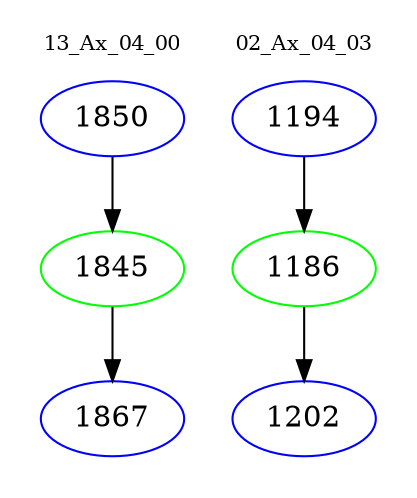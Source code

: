 digraph{
subgraph cluster_0 {
color = white
label = "13_Ax_04_00";
fontsize=10;
T0_1850 [label="1850", color="blue"]
T0_1850 -> T0_1845 [color="black"]
T0_1845 [label="1845", color="green"]
T0_1845 -> T0_1867 [color="black"]
T0_1867 [label="1867", color="blue"]
}
subgraph cluster_1 {
color = white
label = "02_Ax_04_03";
fontsize=10;
T1_1194 [label="1194", color="blue"]
T1_1194 -> T1_1186 [color="black"]
T1_1186 [label="1186", color="green"]
T1_1186 -> T1_1202 [color="black"]
T1_1202 [label="1202", color="blue"]
}
}
